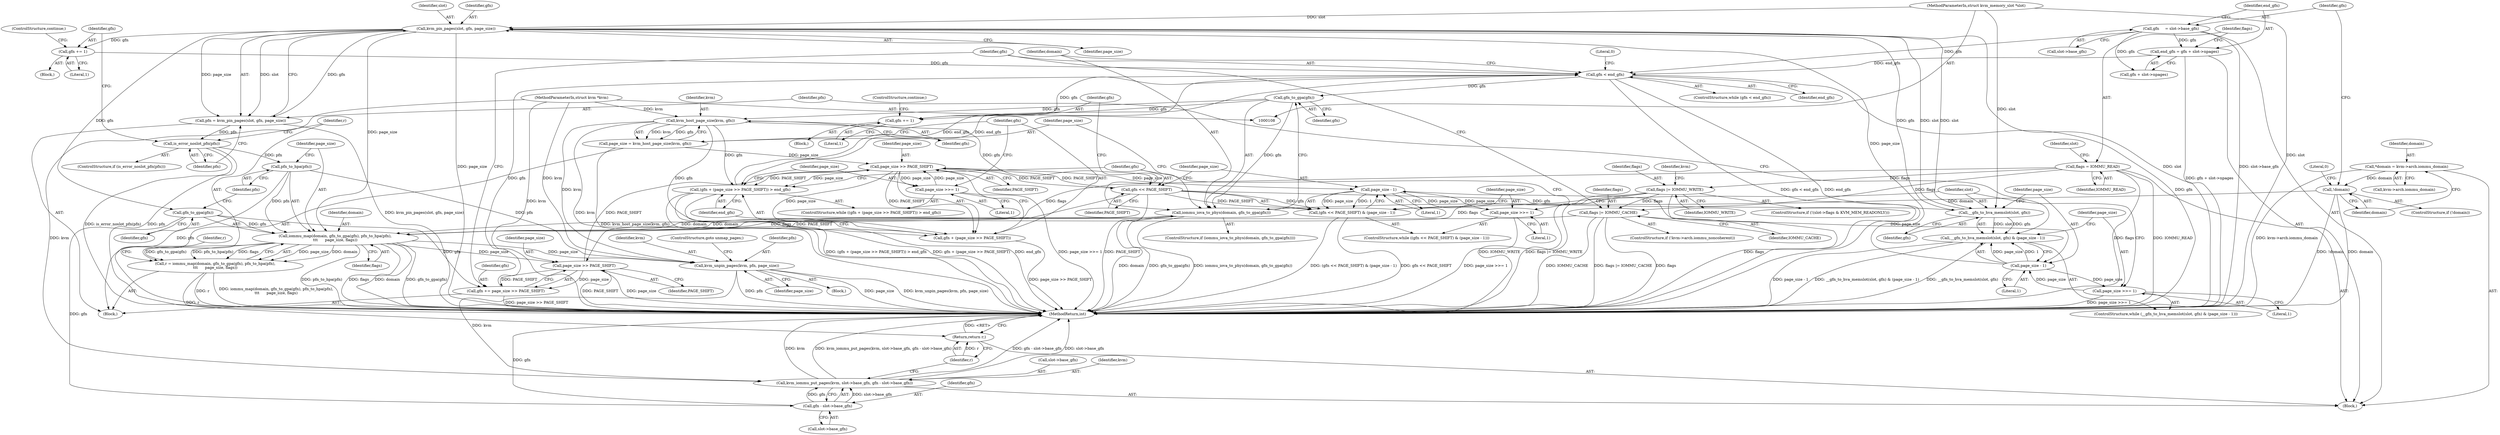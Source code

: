 digraph "1_linux_3d32e4dbe71374a6780eaf51d719d76f9a9bf22f@pointer" {
"1000224" [label="(Call,kvm_pin_pages(slot, gfn, page_size))"];
"1000213" [label="(Call,__gfn_to_hva_memslot(slot, gfn))"];
"1000224" [label="(Call,kvm_pin_pages(slot, gfn, page_size))"];
"1000110" [label="(MethodParameterIn,struct kvm_memory_slot *slot)"];
"1000216" [label="(Call,page_size - 1)"];
"1000205" [label="(Call,page_size - 1)"];
"1000193" [label="(Call,page_size >> PAGE_SHIFT)"];
"1000184" [label="(Call,page_size = kvm_host_page_size(kvm, gfn))"];
"1000186" [label="(Call,kvm_host_page_size(kvm, gfn))"];
"1000109" [label="(MethodParameterIn,struct kvm *kvm)"];
"1000177" [label="(Call,gfn_to_gpa(gfn))"];
"1000169" [label="(Call,gfn < end_gfn)"];
"1000232" [label="(Call,gfn += 1)"];
"1000254" [label="(Call,gfn += page_size >> PAGE_SHIFT)"];
"1000256" [label="(Call,page_size >> PAGE_SHIFT)"];
"1000238" [label="(Call,iommu_map(domain, gfn_to_gpa(gfn), pfn_to_hpa(pfn),\n\t\t\t      page_size, flags))"];
"1000175" [label="(Call,iommu_iova_to_phys(domain, gfn_to_gpa(gfn)))"];
"1000129" [label="(Call,!domain)"];
"1000120" [label="(Call,*domain = kvm->arch.iommu_domain)"];
"1000240" [label="(Call,gfn_to_gpa(gfn))"];
"1000242" [label="(Call,pfn_to_hpa(pfn))"];
"1000229" [label="(Call,is_error_noslot_pfn(pfn))"];
"1000222" [label="(Call,pfn = kvm_pin_pages(slot, gfn, page_size))"];
"1000165" [label="(Call,flags |= IOMMU_CACHE)"];
"1000155" [label="(Call,flags |= IOMMU_WRITE)"];
"1000145" [label="(Call,flags = IOMMU_READ)"];
"1000202" [label="(Call,gfn << PAGE_SHIFT)"];
"1000180" [label="(Call,gfn += 1)"];
"1000133" [label="(Call,gfn     = slot->base_gfn)"];
"1000138" [label="(Call,end_gfn = gfn + slot->npages)"];
"1000190" [label="(Call,(gfn + (page_size >> PAGE_SHIFT)) > end_gfn)"];
"1000197" [label="(Call,page_size >>= 1)"];
"1000208" [label="(Call,page_size >>= 1)"];
"1000219" [label="(Call,page_size >>= 1)"];
"1000212" [label="(Call,__gfn_to_hva_memslot(slot, gfn) & (page_size - 1))"];
"1000236" [label="(Call,r = iommu_map(domain, gfn_to_gpa(gfn), pfn_to_hpa(pfn),\n\t\t\t      page_size, flags))"];
"1000272" [label="(Return,return r;)"];
"1000249" [label="(Call,kvm_unpin_pages(kvm, pfn, page_size))"];
"1000262" [label="(Call,kvm_iommu_put_pages(kvm, slot->base_gfn, gfn - slot->base_gfn))"];
"1000191" [label="(Call,gfn + (page_size >> PAGE_SHIFT))"];
"1000201" [label="(Call,(gfn << PAGE_SHIFT) & (page_size - 1))"];
"1000267" [label="(Call,gfn - slot->base_gfn)"];
"1000177" [label="(Call,gfn_to_gpa(gfn))"];
"1000215" [label="(Identifier,gfn)"];
"1000111" [label="(Block,)"];
"1000230" [label="(Identifier,pfn)"];
"1000222" [label="(Call,pfn = kvm_pin_pages(slot, gfn, page_size))"];
"1000235" [label="(ControlStructure,continue;)"];
"1000236" [label="(Call,r = iommu_map(domain, gfn_to_gpa(gfn), pfn_to_hpa(pfn),\n\t\t\t      page_size, flags))"];
"1000225" [label="(Identifier,slot)"];
"1000247" [label="(Identifier,r)"];
"1000216" [label="(Call,page_size - 1)"];
"1000171" [label="(Identifier,end_gfn)"];
"1000234" [label="(Literal,1)"];
"1000217" [label="(Identifier,page_size)"];
"1000240" [label="(Call,gfn_to_gpa(gfn))"];
"1000172" [label="(Block,)"];
"1000203" [label="(Identifier,gfn)"];
"1000250" [label="(Identifier,kvm)"];
"1000268" [label="(Identifier,gfn)"];
"1000232" [label="(Call,gfn += 1)"];
"1000193" [label="(Call,page_size >> PAGE_SHIFT)"];
"1000145" [label="(Call,flags = IOMMU_READ)"];
"1000255" [label="(Identifier,gfn)"];
"1000219" [label="(Call,page_size >>= 1)"];
"1000180" [label="(Call,gfn += 1)"];
"1000258" [label="(Identifier,PAGE_SHIFT)"];
"1000228" [label="(ControlStructure,if (is_error_noslot_pfn(pfn)))"];
"1000269" [label="(Call,slot->base_gfn)"];
"1000147" [label="(Identifier,IOMMU_READ)"];
"1000184" [label="(Call,page_size = kvm_host_page_size(kvm, gfn))"];
"1000199" [label="(Literal,1)"];
"1000109" [label="(MethodParameterIn,struct kvm *kvm)"];
"1000135" [label="(Call,slot->base_gfn)"];
"1000229" [label="(Call,is_error_noslot_pfn(pfn))"];
"1000233" [label="(Identifier,gfn)"];
"1000272" [label="(Return,return r;)"];
"1000110" [label="(MethodParameterIn,struct kvm_memory_slot *slot)"];
"1000208" [label="(Call,page_size >>= 1)"];
"1000156" [label="(Identifier,flags)"];
"1000262" [label="(Call,kvm_iommu_put_pages(kvm, slot->base_gfn, gfn - slot->base_gfn))"];
"1000183" [label="(ControlStructure,continue;)"];
"1000241" [label="(Identifier,gfn)"];
"1000249" [label="(Call,kvm_unpin_pages(kvm, pfn, page_size))"];
"1000192" [label="(Identifier,gfn)"];
"1000165" [label="(Call,flags |= IOMMU_CACHE)"];
"1000166" [label="(Identifier,flags)"];
"1000139" [label="(Identifier,end_gfn)"];
"1000187" [label="(Identifier,kvm)"];
"1000158" [label="(ControlStructure,if (!kvm->arch.iommu_noncoherent))"];
"1000264" [label="(Call,slot->base_gfn)"];
"1000273" [label="(Identifier,r)"];
"1000231" [label="(Block,)"];
"1000128" [label="(ControlStructure,if (!domain))"];
"1000182" [label="(Literal,1)"];
"1000214" [label="(Identifier,slot)"];
"1000194" [label="(Identifier,page_size)"];
"1000205" [label="(Call,page_size - 1)"];
"1000206" [label="(Identifier,page_size)"];
"1000129" [label="(Call,!domain)"];
"1000130" [label="(Identifier,domain)"];
"1000174" [label="(ControlStructure,if (iommu_iova_to_phys(domain, gfn_to_gpa(gfn))))"];
"1000175" [label="(Call,iommu_iova_to_phys(domain, gfn_to_gpa(gfn)))"];
"1000196" [label="(Identifier,end_gfn)"];
"1000152" [label="(Identifier,slot)"];
"1000202" [label="(Call,gfn << PAGE_SHIFT)"];
"1000211" [label="(ControlStructure,while (__gfn_to_hva_memslot(slot, gfn) & (page_size - 1)))"];
"1000185" [label="(Identifier,page_size)"];
"1000221" [label="(Literal,1)"];
"1000168" [label="(ControlStructure,while (gfn < end_gfn))"];
"1000220" [label="(Identifier,page_size)"];
"1000188" [label="(Identifier,gfn)"];
"1000189" [label="(ControlStructure,while ((gfn + (page_size >> PAGE_SHIFT)) > end_gfn))"];
"1000162" [label="(Identifier,kvm)"];
"1000267" [label="(Call,gfn - slot->base_gfn)"];
"1000245" [label="(Identifier,flags)"];
"1000254" [label="(Call,gfn += page_size >> PAGE_SHIFT)"];
"1000237" [label="(Identifier,r)"];
"1000146" [label="(Identifier,flags)"];
"1000226" [label="(Identifier,gfn)"];
"1000190" [label="(Call,(gfn + (page_size >> PAGE_SHIFT)) > end_gfn)"];
"1000191" [label="(Call,gfn + (page_size >> PAGE_SHIFT))"];
"1000169" [label="(Call,gfn < end_gfn)"];
"1000121" [label="(Identifier,domain)"];
"1000207" [label="(Literal,1)"];
"1000210" [label="(Literal,1)"];
"1000120" [label="(Call,*domain = kvm->arch.iommu_domain)"];
"1000256" [label="(Call,page_size >> PAGE_SHIFT)"];
"1000218" [label="(Literal,1)"];
"1000224" [label="(Call,kvm_pin_pages(slot, gfn, page_size))"];
"1000157" [label="(Identifier,IOMMU_WRITE)"];
"1000239" [label="(Identifier,domain)"];
"1000195" [label="(Identifier,PAGE_SHIFT)"];
"1000238" [label="(Call,iommu_map(domain, gfn_to_gpa(gfn), pfn_to_hpa(pfn),\n\t\t\t      page_size, flags))"];
"1000181" [label="(Identifier,gfn)"];
"1000138" [label="(Call,end_gfn = gfn + slot->npages)"];
"1000227" [label="(Identifier,page_size)"];
"1000167" [label="(Identifier,IOMMU_CACHE)"];
"1000178" [label="(Identifier,gfn)"];
"1000243" [label="(Identifier,pfn)"];
"1000253" [label="(ControlStructure,goto unmap_pages;)"];
"1000155" [label="(Call,flags |= IOMMU_WRITE)"];
"1000209" [label="(Identifier,page_size)"];
"1000133" [label="(Call,gfn     = slot->base_gfn)"];
"1000204" [label="(Identifier,PAGE_SHIFT)"];
"1000186" [label="(Call,kvm_host_page_size(kvm, gfn))"];
"1000132" [label="(Literal,0)"];
"1000176" [label="(Identifier,domain)"];
"1000263" [label="(Identifier,kvm)"];
"1000257" [label="(Identifier,page_size)"];
"1000148" [label="(ControlStructure,if (!(slot->flags & KVM_MEM_READONLY)))"];
"1000244" [label="(Identifier,page_size)"];
"1000213" [label="(Call,__gfn_to_hva_memslot(slot, gfn))"];
"1000140" [label="(Call,gfn + slot->npages)"];
"1000212" [label="(Call,__gfn_to_hva_memslot(slot, gfn) & (page_size - 1))"];
"1000252" [label="(Identifier,page_size)"];
"1000179" [label="(Block,)"];
"1000201" [label="(Call,(gfn << PAGE_SHIFT) & (page_size - 1))"];
"1000260" [label="(Literal,0)"];
"1000242" [label="(Call,pfn_to_hpa(pfn))"];
"1000223" [label="(Identifier,pfn)"];
"1000170" [label="(Identifier,gfn)"];
"1000274" [label="(MethodReturn,int)"];
"1000197" [label="(Call,page_size >>= 1)"];
"1000200" [label="(ControlStructure,while ((gfn << PAGE_SHIFT) & (page_size - 1)))"];
"1000251" [label="(Identifier,pfn)"];
"1000198" [label="(Identifier,page_size)"];
"1000248" [label="(Block,)"];
"1000122" [label="(Call,kvm->arch.iommu_domain)"];
"1000134" [label="(Identifier,gfn)"];
"1000224" -> "1000222"  [label="AST: "];
"1000224" -> "1000227"  [label="CFG: "];
"1000225" -> "1000224"  [label="AST: "];
"1000226" -> "1000224"  [label="AST: "];
"1000227" -> "1000224"  [label="AST: "];
"1000222" -> "1000224"  [label="CFG: "];
"1000224" -> "1000274"  [label="DDG: slot"];
"1000224" -> "1000274"  [label="DDG: page_size"];
"1000224" -> "1000213"  [label="DDG: slot"];
"1000224" -> "1000222"  [label="DDG: slot"];
"1000224" -> "1000222"  [label="DDG: gfn"];
"1000224" -> "1000222"  [label="DDG: page_size"];
"1000213" -> "1000224"  [label="DDG: slot"];
"1000213" -> "1000224"  [label="DDG: gfn"];
"1000110" -> "1000224"  [label="DDG: slot"];
"1000216" -> "1000224"  [label="DDG: page_size"];
"1000224" -> "1000232"  [label="DDG: gfn"];
"1000224" -> "1000240"  [label="DDG: gfn"];
"1000224" -> "1000238"  [label="DDG: page_size"];
"1000213" -> "1000212"  [label="AST: "];
"1000213" -> "1000215"  [label="CFG: "];
"1000214" -> "1000213"  [label="AST: "];
"1000215" -> "1000213"  [label="AST: "];
"1000217" -> "1000213"  [label="CFG: "];
"1000213" -> "1000212"  [label="DDG: slot"];
"1000213" -> "1000212"  [label="DDG: gfn"];
"1000110" -> "1000213"  [label="DDG: slot"];
"1000202" -> "1000213"  [label="DDG: gfn"];
"1000110" -> "1000108"  [label="AST: "];
"1000110" -> "1000274"  [label="DDG: slot"];
"1000216" -> "1000212"  [label="AST: "];
"1000216" -> "1000218"  [label="CFG: "];
"1000217" -> "1000216"  [label="AST: "];
"1000218" -> "1000216"  [label="AST: "];
"1000212" -> "1000216"  [label="CFG: "];
"1000216" -> "1000212"  [label="DDG: page_size"];
"1000216" -> "1000212"  [label="DDG: 1"];
"1000205" -> "1000216"  [label="DDG: page_size"];
"1000219" -> "1000216"  [label="DDG: page_size"];
"1000216" -> "1000219"  [label="DDG: page_size"];
"1000205" -> "1000201"  [label="AST: "];
"1000205" -> "1000207"  [label="CFG: "];
"1000206" -> "1000205"  [label="AST: "];
"1000207" -> "1000205"  [label="AST: "];
"1000201" -> "1000205"  [label="CFG: "];
"1000205" -> "1000201"  [label="DDG: page_size"];
"1000205" -> "1000201"  [label="DDG: 1"];
"1000193" -> "1000205"  [label="DDG: page_size"];
"1000208" -> "1000205"  [label="DDG: page_size"];
"1000205" -> "1000208"  [label="DDG: page_size"];
"1000193" -> "1000191"  [label="AST: "];
"1000193" -> "1000195"  [label="CFG: "];
"1000194" -> "1000193"  [label="AST: "];
"1000195" -> "1000193"  [label="AST: "];
"1000191" -> "1000193"  [label="CFG: "];
"1000193" -> "1000190"  [label="DDG: page_size"];
"1000193" -> "1000190"  [label="DDG: PAGE_SHIFT"];
"1000193" -> "1000191"  [label="DDG: page_size"];
"1000193" -> "1000191"  [label="DDG: PAGE_SHIFT"];
"1000184" -> "1000193"  [label="DDG: page_size"];
"1000197" -> "1000193"  [label="DDG: page_size"];
"1000256" -> "1000193"  [label="DDG: PAGE_SHIFT"];
"1000202" -> "1000193"  [label="DDG: PAGE_SHIFT"];
"1000193" -> "1000197"  [label="DDG: page_size"];
"1000193" -> "1000202"  [label="DDG: PAGE_SHIFT"];
"1000184" -> "1000172"  [label="AST: "];
"1000184" -> "1000186"  [label="CFG: "];
"1000185" -> "1000184"  [label="AST: "];
"1000186" -> "1000184"  [label="AST: "];
"1000192" -> "1000184"  [label="CFG: "];
"1000184" -> "1000274"  [label="DDG: kvm_host_page_size(kvm, gfn)"];
"1000186" -> "1000184"  [label="DDG: kvm"];
"1000186" -> "1000184"  [label="DDG: gfn"];
"1000186" -> "1000188"  [label="CFG: "];
"1000187" -> "1000186"  [label="AST: "];
"1000188" -> "1000186"  [label="AST: "];
"1000186" -> "1000274"  [label="DDG: kvm"];
"1000109" -> "1000186"  [label="DDG: kvm"];
"1000177" -> "1000186"  [label="DDG: gfn"];
"1000186" -> "1000190"  [label="DDG: gfn"];
"1000186" -> "1000191"  [label="DDG: gfn"];
"1000186" -> "1000202"  [label="DDG: gfn"];
"1000186" -> "1000249"  [label="DDG: kvm"];
"1000109" -> "1000108"  [label="AST: "];
"1000109" -> "1000274"  [label="DDG: kvm"];
"1000109" -> "1000249"  [label="DDG: kvm"];
"1000109" -> "1000262"  [label="DDG: kvm"];
"1000177" -> "1000175"  [label="AST: "];
"1000177" -> "1000178"  [label="CFG: "];
"1000178" -> "1000177"  [label="AST: "];
"1000175" -> "1000177"  [label="CFG: "];
"1000177" -> "1000175"  [label="DDG: gfn"];
"1000169" -> "1000177"  [label="DDG: gfn"];
"1000177" -> "1000180"  [label="DDG: gfn"];
"1000169" -> "1000168"  [label="AST: "];
"1000169" -> "1000171"  [label="CFG: "];
"1000170" -> "1000169"  [label="AST: "];
"1000171" -> "1000169"  [label="AST: "];
"1000176" -> "1000169"  [label="CFG: "];
"1000260" -> "1000169"  [label="CFG: "];
"1000169" -> "1000274"  [label="DDG: gfn < end_gfn"];
"1000169" -> "1000274"  [label="DDG: end_gfn"];
"1000169" -> "1000274"  [label="DDG: gfn"];
"1000232" -> "1000169"  [label="DDG: gfn"];
"1000254" -> "1000169"  [label="DDG: gfn"];
"1000180" -> "1000169"  [label="DDG: gfn"];
"1000133" -> "1000169"  [label="DDG: gfn"];
"1000138" -> "1000169"  [label="DDG: end_gfn"];
"1000190" -> "1000169"  [label="DDG: end_gfn"];
"1000169" -> "1000190"  [label="DDG: end_gfn"];
"1000232" -> "1000231"  [label="AST: "];
"1000232" -> "1000234"  [label="CFG: "];
"1000233" -> "1000232"  [label="AST: "];
"1000234" -> "1000232"  [label="AST: "];
"1000235" -> "1000232"  [label="CFG: "];
"1000254" -> "1000172"  [label="AST: "];
"1000254" -> "1000256"  [label="CFG: "];
"1000255" -> "1000254"  [label="AST: "];
"1000256" -> "1000254"  [label="AST: "];
"1000170" -> "1000254"  [label="CFG: "];
"1000254" -> "1000274"  [label="DDG: page_size >> PAGE_SHIFT"];
"1000256" -> "1000254"  [label="DDG: page_size"];
"1000256" -> "1000254"  [label="DDG: PAGE_SHIFT"];
"1000240" -> "1000254"  [label="DDG: gfn"];
"1000256" -> "1000258"  [label="CFG: "];
"1000257" -> "1000256"  [label="AST: "];
"1000258" -> "1000256"  [label="AST: "];
"1000256" -> "1000274"  [label="DDG: PAGE_SHIFT"];
"1000256" -> "1000274"  [label="DDG: page_size"];
"1000238" -> "1000256"  [label="DDG: page_size"];
"1000202" -> "1000256"  [label="DDG: PAGE_SHIFT"];
"1000238" -> "1000236"  [label="AST: "];
"1000238" -> "1000245"  [label="CFG: "];
"1000239" -> "1000238"  [label="AST: "];
"1000240" -> "1000238"  [label="AST: "];
"1000242" -> "1000238"  [label="AST: "];
"1000244" -> "1000238"  [label="AST: "];
"1000245" -> "1000238"  [label="AST: "];
"1000236" -> "1000238"  [label="CFG: "];
"1000238" -> "1000274"  [label="DDG: domain"];
"1000238" -> "1000274"  [label="DDG: gfn_to_gpa(gfn)"];
"1000238" -> "1000274"  [label="DDG: pfn_to_hpa(pfn)"];
"1000238" -> "1000274"  [label="DDG: flags"];
"1000238" -> "1000175"  [label="DDG: domain"];
"1000238" -> "1000236"  [label="DDG: page_size"];
"1000238" -> "1000236"  [label="DDG: domain"];
"1000238" -> "1000236"  [label="DDG: gfn_to_gpa(gfn)"];
"1000238" -> "1000236"  [label="DDG: pfn_to_hpa(pfn)"];
"1000238" -> "1000236"  [label="DDG: flags"];
"1000175" -> "1000238"  [label="DDG: domain"];
"1000240" -> "1000238"  [label="DDG: gfn"];
"1000242" -> "1000238"  [label="DDG: pfn"];
"1000165" -> "1000238"  [label="DDG: flags"];
"1000155" -> "1000238"  [label="DDG: flags"];
"1000145" -> "1000238"  [label="DDG: flags"];
"1000238" -> "1000249"  [label="DDG: page_size"];
"1000175" -> "1000174"  [label="AST: "];
"1000176" -> "1000175"  [label="AST: "];
"1000181" -> "1000175"  [label="CFG: "];
"1000185" -> "1000175"  [label="CFG: "];
"1000175" -> "1000274"  [label="DDG: domain"];
"1000175" -> "1000274"  [label="DDG: gfn_to_gpa(gfn)"];
"1000175" -> "1000274"  [label="DDG: iommu_iova_to_phys(domain, gfn_to_gpa(gfn))"];
"1000129" -> "1000175"  [label="DDG: domain"];
"1000129" -> "1000128"  [label="AST: "];
"1000129" -> "1000130"  [label="CFG: "];
"1000130" -> "1000129"  [label="AST: "];
"1000132" -> "1000129"  [label="CFG: "];
"1000134" -> "1000129"  [label="CFG: "];
"1000129" -> "1000274"  [label="DDG: domain"];
"1000129" -> "1000274"  [label="DDG: !domain"];
"1000120" -> "1000129"  [label="DDG: domain"];
"1000120" -> "1000111"  [label="AST: "];
"1000120" -> "1000122"  [label="CFG: "];
"1000121" -> "1000120"  [label="AST: "];
"1000122" -> "1000120"  [label="AST: "];
"1000130" -> "1000120"  [label="CFG: "];
"1000120" -> "1000274"  [label="DDG: kvm->arch.iommu_domain"];
"1000240" -> "1000241"  [label="CFG: "];
"1000241" -> "1000240"  [label="AST: "];
"1000243" -> "1000240"  [label="CFG: "];
"1000240" -> "1000267"  [label="DDG: gfn"];
"1000242" -> "1000243"  [label="CFG: "];
"1000243" -> "1000242"  [label="AST: "];
"1000244" -> "1000242"  [label="CFG: "];
"1000242" -> "1000274"  [label="DDG: pfn"];
"1000229" -> "1000242"  [label="DDG: pfn"];
"1000242" -> "1000249"  [label="DDG: pfn"];
"1000229" -> "1000228"  [label="AST: "];
"1000229" -> "1000230"  [label="CFG: "];
"1000230" -> "1000229"  [label="AST: "];
"1000233" -> "1000229"  [label="CFG: "];
"1000237" -> "1000229"  [label="CFG: "];
"1000229" -> "1000274"  [label="DDG: is_error_noslot_pfn(pfn)"];
"1000229" -> "1000274"  [label="DDG: pfn"];
"1000222" -> "1000229"  [label="DDG: pfn"];
"1000222" -> "1000172"  [label="AST: "];
"1000223" -> "1000222"  [label="AST: "];
"1000230" -> "1000222"  [label="CFG: "];
"1000222" -> "1000274"  [label="DDG: kvm_pin_pages(slot, gfn, page_size)"];
"1000165" -> "1000158"  [label="AST: "];
"1000165" -> "1000167"  [label="CFG: "];
"1000166" -> "1000165"  [label="AST: "];
"1000167" -> "1000165"  [label="AST: "];
"1000170" -> "1000165"  [label="CFG: "];
"1000165" -> "1000274"  [label="DDG: flags"];
"1000165" -> "1000274"  [label="DDG: IOMMU_CACHE"];
"1000165" -> "1000274"  [label="DDG: flags |= IOMMU_CACHE"];
"1000155" -> "1000165"  [label="DDG: flags"];
"1000145" -> "1000165"  [label="DDG: flags"];
"1000155" -> "1000148"  [label="AST: "];
"1000155" -> "1000157"  [label="CFG: "];
"1000156" -> "1000155"  [label="AST: "];
"1000157" -> "1000155"  [label="AST: "];
"1000162" -> "1000155"  [label="CFG: "];
"1000155" -> "1000274"  [label="DDG: IOMMU_WRITE"];
"1000155" -> "1000274"  [label="DDG: flags |= IOMMU_WRITE"];
"1000155" -> "1000274"  [label="DDG: flags"];
"1000145" -> "1000155"  [label="DDG: flags"];
"1000145" -> "1000111"  [label="AST: "];
"1000145" -> "1000147"  [label="CFG: "];
"1000146" -> "1000145"  [label="AST: "];
"1000147" -> "1000145"  [label="AST: "];
"1000152" -> "1000145"  [label="CFG: "];
"1000145" -> "1000274"  [label="DDG: flags"];
"1000145" -> "1000274"  [label="DDG: IOMMU_READ"];
"1000202" -> "1000201"  [label="AST: "];
"1000202" -> "1000204"  [label="CFG: "];
"1000203" -> "1000202"  [label="AST: "];
"1000204" -> "1000202"  [label="AST: "];
"1000206" -> "1000202"  [label="CFG: "];
"1000202" -> "1000274"  [label="DDG: PAGE_SHIFT"];
"1000202" -> "1000201"  [label="DDG: gfn"];
"1000202" -> "1000201"  [label="DDG: PAGE_SHIFT"];
"1000180" -> "1000179"  [label="AST: "];
"1000180" -> "1000182"  [label="CFG: "];
"1000181" -> "1000180"  [label="AST: "];
"1000182" -> "1000180"  [label="AST: "];
"1000183" -> "1000180"  [label="CFG: "];
"1000133" -> "1000111"  [label="AST: "];
"1000133" -> "1000135"  [label="CFG: "];
"1000134" -> "1000133"  [label="AST: "];
"1000135" -> "1000133"  [label="AST: "];
"1000139" -> "1000133"  [label="CFG: "];
"1000133" -> "1000274"  [label="DDG: slot->base_gfn"];
"1000133" -> "1000138"  [label="DDG: gfn"];
"1000133" -> "1000140"  [label="DDG: gfn"];
"1000138" -> "1000111"  [label="AST: "];
"1000138" -> "1000140"  [label="CFG: "];
"1000139" -> "1000138"  [label="AST: "];
"1000140" -> "1000138"  [label="AST: "];
"1000146" -> "1000138"  [label="CFG: "];
"1000138" -> "1000274"  [label="DDG: gfn + slot->npages"];
"1000190" -> "1000189"  [label="AST: "];
"1000190" -> "1000196"  [label="CFG: "];
"1000191" -> "1000190"  [label="AST: "];
"1000196" -> "1000190"  [label="AST: "];
"1000198" -> "1000190"  [label="CFG: "];
"1000203" -> "1000190"  [label="CFG: "];
"1000190" -> "1000274"  [label="DDG: (gfn + (page_size >> PAGE_SHIFT)) > end_gfn"];
"1000190" -> "1000274"  [label="DDG: gfn + (page_size >> PAGE_SHIFT)"];
"1000190" -> "1000274"  [label="DDG: end_gfn"];
"1000197" -> "1000189"  [label="AST: "];
"1000197" -> "1000199"  [label="CFG: "];
"1000198" -> "1000197"  [label="AST: "];
"1000199" -> "1000197"  [label="AST: "];
"1000192" -> "1000197"  [label="CFG: "];
"1000197" -> "1000274"  [label="DDG: page_size >>= 1"];
"1000208" -> "1000200"  [label="AST: "];
"1000208" -> "1000210"  [label="CFG: "];
"1000209" -> "1000208"  [label="AST: "];
"1000210" -> "1000208"  [label="AST: "];
"1000203" -> "1000208"  [label="CFG: "];
"1000208" -> "1000274"  [label="DDG: page_size >>= 1"];
"1000219" -> "1000211"  [label="AST: "];
"1000219" -> "1000221"  [label="CFG: "];
"1000220" -> "1000219"  [label="AST: "];
"1000221" -> "1000219"  [label="AST: "];
"1000214" -> "1000219"  [label="CFG: "];
"1000219" -> "1000274"  [label="DDG: page_size >>= 1"];
"1000212" -> "1000211"  [label="AST: "];
"1000220" -> "1000212"  [label="CFG: "];
"1000223" -> "1000212"  [label="CFG: "];
"1000212" -> "1000274"  [label="DDG: page_size - 1"];
"1000212" -> "1000274"  [label="DDG: __gfn_to_hva_memslot(slot, gfn) & (page_size - 1)"];
"1000212" -> "1000274"  [label="DDG: __gfn_to_hva_memslot(slot, gfn)"];
"1000236" -> "1000172"  [label="AST: "];
"1000237" -> "1000236"  [label="AST: "];
"1000247" -> "1000236"  [label="CFG: "];
"1000236" -> "1000274"  [label="DDG: r"];
"1000236" -> "1000274"  [label="DDG: iommu_map(domain, gfn_to_gpa(gfn), pfn_to_hpa(pfn),\n\t\t\t      page_size, flags)"];
"1000236" -> "1000272"  [label="DDG: r"];
"1000272" -> "1000111"  [label="AST: "];
"1000272" -> "1000273"  [label="CFG: "];
"1000273" -> "1000272"  [label="AST: "];
"1000274" -> "1000272"  [label="CFG: "];
"1000272" -> "1000274"  [label="DDG: <RET>"];
"1000273" -> "1000272"  [label="DDG: r"];
"1000249" -> "1000248"  [label="AST: "];
"1000249" -> "1000252"  [label="CFG: "];
"1000250" -> "1000249"  [label="AST: "];
"1000251" -> "1000249"  [label="AST: "];
"1000252" -> "1000249"  [label="AST: "];
"1000253" -> "1000249"  [label="CFG: "];
"1000249" -> "1000274"  [label="DDG: pfn"];
"1000249" -> "1000274"  [label="DDG: page_size"];
"1000249" -> "1000274"  [label="DDG: kvm_unpin_pages(kvm, pfn, page_size)"];
"1000249" -> "1000262"  [label="DDG: kvm"];
"1000262" -> "1000111"  [label="AST: "];
"1000262" -> "1000267"  [label="CFG: "];
"1000263" -> "1000262"  [label="AST: "];
"1000264" -> "1000262"  [label="AST: "];
"1000267" -> "1000262"  [label="AST: "];
"1000273" -> "1000262"  [label="CFG: "];
"1000262" -> "1000274"  [label="DDG: gfn - slot->base_gfn"];
"1000262" -> "1000274"  [label="DDG: slot->base_gfn"];
"1000262" -> "1000274"  [label="DDG: kvm"];
"1000262" -> "1000274"  [label="DDG: kvm_iommu_put_pages(kvm, slot->base_gfn, gfn - slot->base_gfn)"];
"1000267" -> "1000262"  [label="DDG: slot->base_gfn"];
"1000267" -> "1000262"  [label="DDG: gfn"];
"1000192" -> "1000191"  [label="AST: "];
"1000196" -> "1000191"  [label="CFG: "];
"1000191" -> "1000274"  [label="DDG: page_size >> PAGE_SHIFT"];
"1000201" -> "1000200"  [label="AST: "];
"1000209" -> "1000201"  [label="CFG: "];
"1000214" -> "1000201"  [label="CFG: "];
"1000201" -> "1000274"  [label="DDG: (gfn << PAGE_SHIFT) & (page_size - 1)"];
"1000201" -> "1000274"  [label="DDG: gfn << PAGE_SHIFT"];
"1000267" -> "1000269"  [label="CFG: "];
"1000268" -> "1000267"  [label="AST: "];
"1000269" -> "1000267"  [label="AST: "];
"1000267" -> "1000274"  [label="DDG: gfn"];
}
